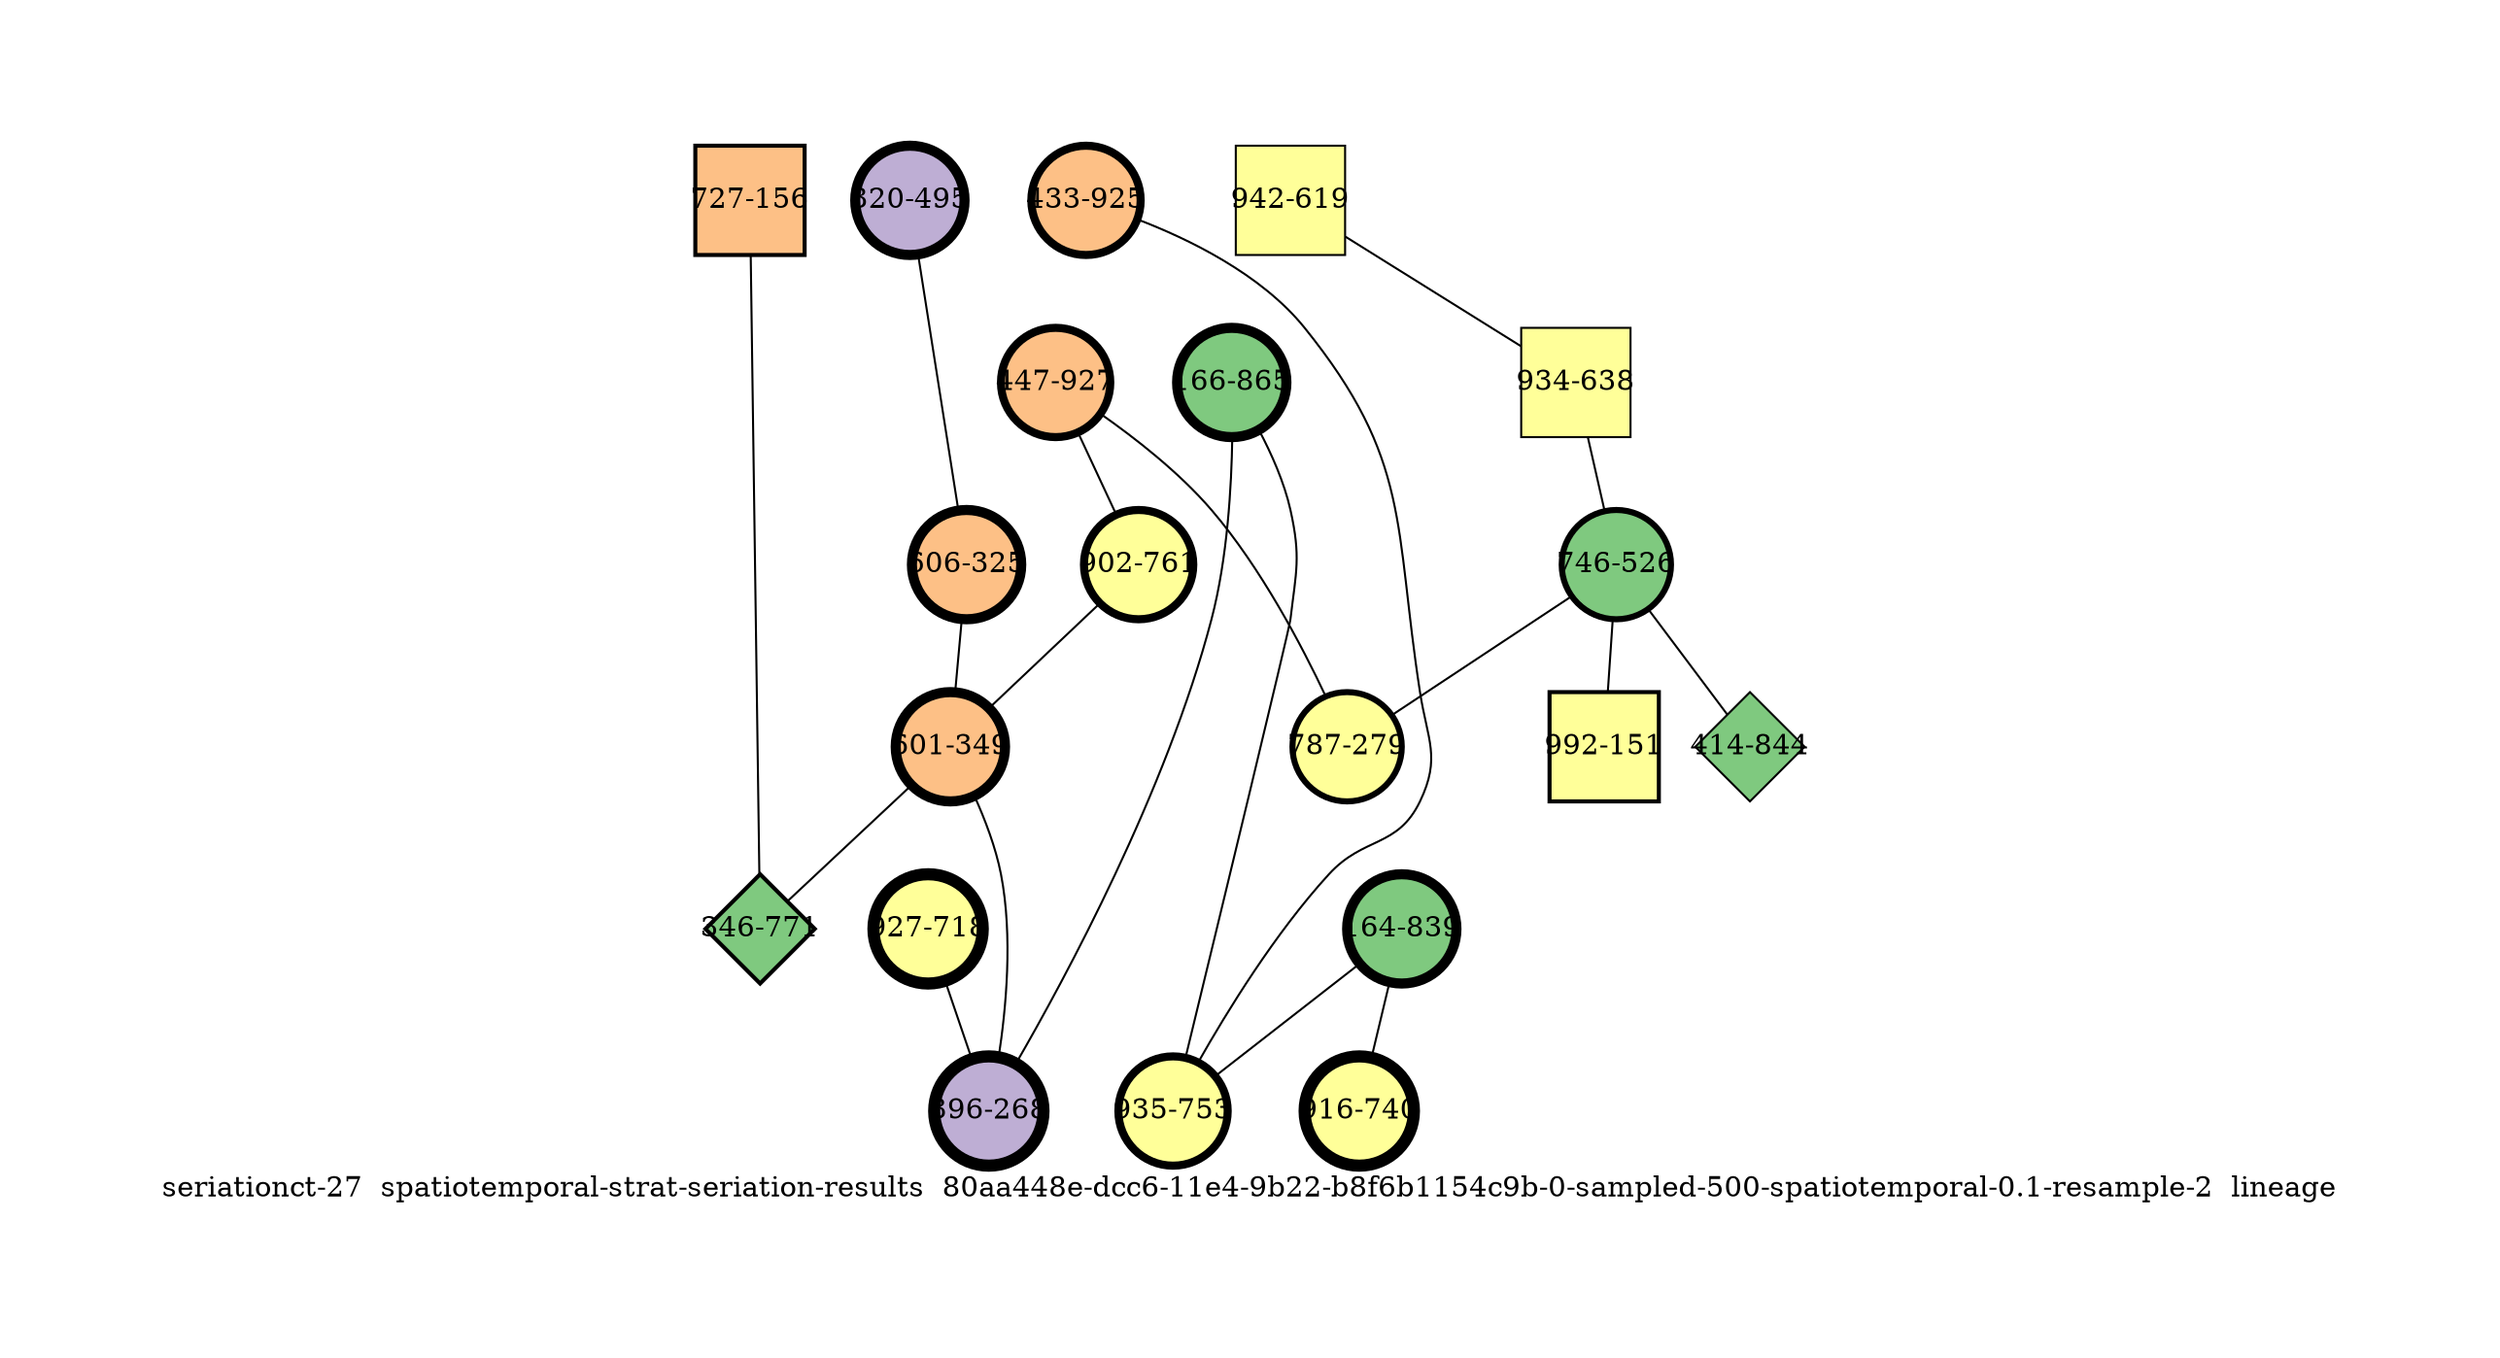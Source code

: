 strict graph "seriationct-27  spatiotemporal-strat-seriation-results  80aa448e-dcc6-11e4-9b22-b8f6b1154c9b-0-sampled-500-spatiotemporal-0.1-resample-2  lineage" {
labelloc=b;
ratio=auto;
pad="1.0";
label="seriationct-27  spatiotemporal-strat-seriation-results  80aa448e-dcc6-11e4-9b22-b8f6b1154c9b-0-sampled-500-spatiotemporal-0.1-resample-2  lineage";
node [width="0.75", style=filled, fixedsize=true, height="0.75", shape=circle, label=""];
0 [xCoordinate="495.0", appears_in_slice=5, yCoordinate="320.0", colorscheme=accent6, lineage_id=0, short_label="320-495", label="320-495", shape=circle, cluster_id=1, fillcolor=2, size="500.0", id=4, penwidth="5.0"];
1 [xCoordinate="325.0", appears_in_slice=5, yCoordinate="606.0", colorscheme=accent6, lineage_id=0, short_label="606-325", label="606-325", shape=circle, cluster_id=2, fillcolor=3, size="500.0", id=7, penwidth="5.0"];
2 [xCoordinate="619.0", appears_in_slice=1, yCoordinate="942.0", colorscheme=accent6, lineage_id=1, short_label="942-619", label="942-619", shape=square, cluster_id=3, fillcolor=4, size="500.0", id=2, penwidth="1.0"];
3 [xCoordinate="925.0", appears_in_slice=4, yCoordinate="433.0", colorscheme=accent6, lineage_id=0, short_label="433-925", label="433-925", shape=circle, cluster_id=2, fillcolor=3, size="500.0", id=3, penwidth="4.0"];
4 [xCoordinate="927.0", appears_in_slice=4, yCoordinate="447.0", colorscheme=accent6, lineage_id=0, short_label="447-927", label="447-927", shape=circle, cluster_id=2, fillcolor=3, size="500.0", id=0, penwidth="4.0"];
5 [xCoordinate="156.0", appears_in_slice=2, yCoordinate="727.0", colorscheme=accent6, lineage_id=1, short_label="727-156", label="727-156", shape=square, cluster_id=2, fillcolor=3, size="500.0", id=9, penwidth="2.0"];
6 [xCoordinate="865.0", appears_in_slice=5, yCoordinate="166.0", colorscheme=accent6, lineage_id=0, short_label="166-865", label="166-865", shape=circle, cluster_id=0, fillcolor=1, size="500.0", id=5, penwidth="5.0"];
7 [xCoordinate="839.0", appears_in_slice=5, yCoordinate="164.0", colorscheme=accent6, lineage_id=0, short_label="164-839", label="164-839", shape=circle, cluster_id=0, fillcolor=1, size="500.0", id=10, penwidth="5.0"];
8 [xCoordinate="638.0", appears_in_slice=1, yCoordinate="934.0", colorscheme=accent6, lineage_id=1, short_label="934-638", label="934-638", shape=square, cluster_id=3, fillcolor=4, size="500.0", id=8, penwidth="1.0"];
9 [xCoordinate="526.0", appears_in_slice=3, yCoordinate="746.0", colorscheme=accent6, lineage_id=0, short_label="746-526", label="746-526", shape=circle, cluster_id=0, fillcolor=1, size="500.0", id=1, penwidth="3.0"];
10 [xCoordinate="151.0", appears_in_slice=2, yCoordinate="992.0", colorscheme=accent6, lineage_id=1, short_label="992-151", label="992-151", shape=square, cluster_id=3, fillcolor=4, size="500.0", id=13, penwidth="2.0"];
11 [xCoordinate="753.0", appears_in_slice=4, yCoordinate="935.0", colorscheme=accent6, lineage_id=0, short_label="935-753", label="935-753", shape=circle, cluster_id=3, fillcolor=4, size="500.0", id=15, penwidth="4.0"];
12 [xCoordinate="740.0", appears_in_slice=6, yCoordinate="916.0", colorscheme=accent6, lineage_id=0, short_label="916-740", label="916-740", shape=circle, cluster_id=3, fillcolor=4, size="500.0", id=11, penwidth="6.0"];
13 [xCoordinate="761.0", appears_in_slice=4, yCoordinate="902.0", colorscheme=accent6, lineage_id=0, short_label="902-761", label="902-761", shape=circle, cluster_id=3, fillcolor=4, size="500.0", id=12, penwidth="4.0"];
14 [xCoordinate="279.0", appears_in_slice=3, yCoordinate="787.0", colorscheme=accent6, lineage_id=0, short_label="787-279", label="787-279", shape=circle, cluster_id=3, fillcolor=4, size="500.0", id=14, penwidth="3.0"];
15 [xCoordinate="718.0", appears_in_slice=6, yCoordinate="927.0", colorscheme=accent6, lineage_id=0, short_label="927-718", label="927-718", shape=circle, cluster_id=3, fillcolor=4, size="500.0", id=16, penwidth="6.0"];
16 [xCoordinate="349.0", appears_in_slice=5, yCoordinate="601.0", colorscheme=accent6, lineage_id=0, short_label="601-349", label="601-349", shape=circle, cluster_id=2, fillcolor=3, size="500.0", id=17, penwidth="5.0"];
17 [xCoordinate="771.0", appears_in_slice=2, yCoordinate="346.0", colorscheme=accent6, lineage_id=2, short_label="346-771", label="346-771", shape=diamond, cluster_id=0, fillcolor=1, size="500.0", id=18, penwidth="2.0"];
18 [xCoordinate="268.0", appears_in_slice=6, yCoordinate="396.0", colorscheme=accent6, lineage_id=0, short_label="396-268", label="396-268", shape=circle, cluster_id=1, fillcolor=2, size="500.0", id=6, penwidth="6.0"];
19 [xCoordinate="844.0", appears_in_slice=1, yCoordinate="414.0", colorscheme=accent6, lineage_id=2, short_label="414-844", label="414-844", shape=diamond, cluster_id=0, fillcolor=1, size="500.0", id=19, penwidth="1.0"];
0 -- 1  [inverseweight="11.4707866935", weight="0.0871779788708"];
1 -- 16  [inverseweight="2.80297946892", weight="0.356763226805"];
2 -- 8  [inverseweight="28.0386077046", weight="0.0356651090003"];
3 -- 11  [inverseweight="26.1354186745", weight="0.0382622529394"];
4 -- 13  [inverseweight="14.7957489043", weight="0.0675869809949"];
4 -- 14  [inverseweight="4.46392986671", weight="0.224017856431"];
5 -- 17  [inverseweight="24.3975018237", weight="0.0409878030638"];
6 -- 18  [inverseweight="2.68051242571", weight="0.373062997361"];
6 -- 11  [inverseweight="3.35865603265", weight="0.297738139982"];
7 -- 11  [inverseweight="2.71099291707", weight="0.368868540269"];
7 -- 12  [inverseweight="9.15929131809", weight="0.109178752512"];
8 -- 9  [inverseweight="1.31693910516", weight="0.759336552525"];
9 -- 10  [inverseweight="1.46963506144", weight="0.680441033448"];
9 -- 19  [inverseweight="1.40809879333", weight="0.710177442616"];
9 -- 14  [inverseweight="2.44540443902", weight="0.408930311911"];
13 -- 16  [inverseweight="3.87748383926", weight="0.257899205117"];
15 -- 18  [inverseweight="25.6494588021", weight="0.0389871773792"];
16 -- 18  [inverseweight="2.25293805728", weight="0.443864844294"];
16 -- 17  [inverseweight="3.54102675767", weight="0.282403965978"];
}

